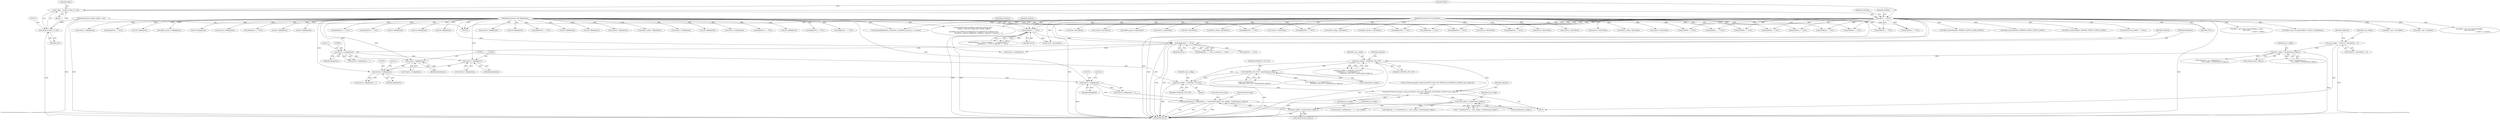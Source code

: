 digraph "0_Android_aeea52da00d210587fb3ed895de3d5f2e0264c88_9@API" {
"1001007" [label="(Call,memcpy((uint32_t *)pReplyData + 2, &sDualMicConfigs, num_configs * sizeof(channel_config_t)))"];
"1001009" [label="(Call,(uint32_t *)pReplyData)"];
"1001002" [label="(Call,(uint32_t *)pReplyData)"];
"1000980" [label="(Call,(uint32_t *)pReplyData)"];
"1000943" [label="(Call,(uint32_t *)pReplyData)"];
"1000863" [label="(Call,pReplyData == NULL)"];
"1000106" [label="(MethodParameterIn,void *pReplyData)"];
"1000852" [label="(Call,pCmdData == NULL)"];
"1000104" [label="(MethodParameterIn,void *pCmdData)"];
"1000117" [label="(Call,effect == NULL)"];
"1000109" [label="(Call,* effect = (preproc_effect_t *) self)"];
"1000111" [label="(Call,(preproc_effect_t *) self)"];
"1000101" [label="(MethodParameterIn,effect_handle_t  self)"];
"1000968" [label="(Call,(uint32_t *)pReplyData)"];
"1001015" [label="(Call,num_configs * sizeof(channel_config_t))"];
"1000995" [label="(Call,num_configs * sizeof(channel_config_t))"];
"1000984" [label="(Call,ALOGV(\"PreProcessingFx_Command EFFECT_CMD_GET_FEATURE_SUPPORTED_CONFIGS num config %d\",\n                  num_configs))"];
"1000950" [label="(Call,num_configs < CHANNEL_CFG_CNT)"];
"1000928" [label="(Call,num_configs * sizeof(channel_config_t))"];
"1000911" [label="(Call,num_configs = *((uint32_t *)pCmdData + 1))"];
"1000975" [label="(Call,num_configs = CHANNEL_CFG_CNT)"];
"1000961" [label="(Call,CHANNEL_CFG_CNT * sizeof(channel_config_t))"];
"1001017" [label="(Call,sizeof(channel_config_t))"];
"1000979" [label="(Call,*(uint32_t *)pReplyData)"];
"1000851" [label="(Call,pCmdData == NULL|| cmdSize != 2 * sizeof(uint32_t) ||\n                    pReplyData == NULL || replySize == NULL)"];
"1001005" [label="(Literal,1)"];
"1000116" [label="(ControlStructure,if (effect == NULL))"];
"1000478" [label="(Call,pReplyData == NULL)"];
"1000393" [label="(Call,(effect_param_t *)pCmdData)"];
"1000946" [label="(Literal,1)"];
"1000915" [label="(Call,(uint32_t *)pCmdData)"];
"1000923" [label="(Call,2 * sizeof(uint32_t) +\n                              num_configs * sizeof(channel_config_t))"];
"1000303" [label="(Call,(int *)pReplyData)"];
"1000950" [label="(Call,num_configs < CHANNEL_CFG_CNT)"];
"1000107" [label="(Block,)"];
"1000125" [label="(Identifier,cmdCode)"];
"1000656" [label="(Call,(bool *)pCmdData)"];
"1000437" [label="(Call,effect->ops->get_parameter(effect, p->data,\n &p->vsize,\n                                                       p->data + voffset))"];
"1000899" [label="(Call,(uint32_t *)pReplyData)"];
"1000963" [label="(Call,sizeof(channel_config_t))"];
"1000407" [label="(Call,(effect_param_t *)pReplyData)"];
"1000795" [label="(Call,pReplyData == NULL)"];
"1000854" [label="(Identifier,NULL)"];
"1000396" [label="(Call,memcpy(pReplyData, pCmdData, sizeof(effect_param_t) + p->psize))"];
"1000930" [label="(Call,sizeof(channel_config_t))"];
"1001004" [label="(Identifier,pReplyData)"];
"1000278" [label="(Call,pCmdData == NULL)"];
"1000614" [label="(Call,effect->ops->set_device(effect, *(uint32_t *)pCmdData))"];
"1000344" [label="(Call,(effect_config_t *)pCmdData)"];
"1001134" [label="(Call,pCmdData == NULL)"];
"1000853" [label="(Identifier,pCmdData)"];
"1001224" [label="(Call,(uint32_t *)pCmdData)"];
"1000101" [label="(MethodParameterIn,effect_handle_t  self)"];
"1000212" [label="(Call,(effect_config_t *)pCmdData)"];
"1000356" [label="(Call,effect->ops->reset(effect))"];
"1000495" [label="(Call,(effect_param_t *) pCmdData)"];
"1000982" [label="(Identifier,pReplyData)"];
"1000228" [label="(Call,(int *)pReplyData)"];
"1000594" [label="(Call,pCmdData == NULL)"];
"1001012" [label="(Literal,2)"];
"1000118" [label="(Identifier,effect)"];
"1001104" [label="(Call,(uint32_t *)pReplyData)"];
"1000123" [label="(Identifier,EINVAL)"];
"1000974" [label="(Block,)"];
"1000374" [label="(Call,pReplyData == NULL)"];
"1000104" [label="(MethodParameterIn,void *pCmdData)"];
"1000867" [label="(Identifier,replySize)"];
"1001007" [label="(Call,memcpy((uint32_t *)pReplyData + 2, &sDualMicConfigs, num_configs * sizeof(channel_config_t)))"];
"1000243" [label="(Call,(int *)pReplyData)"];
"1000961" [label="(Call,CHANNEL_CFG_CNT * sizeof(channel_config_t))"];
"1000913" [label="(Call,*((uint32_t *)pCmdData + 1))"];
"1000863" [label="(Call,pReplyData == NULL)"];
"1000865" [label="(Identifier,NULL)"];
"1000986" [label="(Identifier,num_configs)"];
"1000541" [label="(Call,pReplyData == NULL)"];
"1000968" [label="(Call,(uint32_t *)pReplyData)"];
"1001019" [label="(ControlStructure,break;)"];
"1000205" [label="(Call,(int *)pReplyData)"];
"1001039" [label="(Call,pReplyData == NULL)"];
"1000714" [label="(Call,pCmdData == NULL)"];
"1000862" [label="(Call,pReplyData == NULL || replySize == NULL)"];
"1000842" [label="(Block,)"];
"1000617" [label="(Call,(uint32_t *)pCmdData)"];
"1000149" [label="(Call,effect->ops->init(effect))"];
"1000363" [label="(Call,pCmdData == NULL)"];
"1000523" [label="(Call,effect->ops->set_parameter(effect,\n (void *)p->data,\n                                                                p->data + p->psize))"];
"1001295" [label="(MethodReturn,int)"];
"1001064" [label="(Call,(uint32_t *)pCmdData)"];
"1000287" [label="(Call,pReplyData == NULL)"];
"1000557" [label="(Call,(int *)pReplyData)"];
"1000989" [label="(Identifier,replySize)"];
"1000975" [label="(Call,num_configs = CHANNEL_CFG_CNT)"];
"1000117" [label="(Call,effect == NULL)"];
"1000949" [label="(Call,num_configs < CHANNEL_CFG_CNT ||\n *replySize < (2 * sizeof(uint32_t) +\n                                     CHANNEL_CFG_CNT * sizeof(channel_config_t)))"];
"1000119" [label="(Identifier,NULL)"];
"1001159" [label="(Call,ALOGE(\"PreProcessingFx_Command cmdCode Case: \"\n \"EFFECT_CMD_SET_FEATURE_CONFIG: ERROR\n\"\n \"pCmdData %p cmdSize %d pReplyData %p replySize %p *replySize %d\",\n                        pCmdData, cmdSize, pReplyData, replySize, replySize ? *replySize : -1))"];
"1000912" [label="(Identifier,num_configs)"];
"1000520" [label="(Call,(int *)pReplyData)"];
"1000999" [label="(Call,*((uint32_t *)pReplyData + 1) = num_configs)"];
"1000111" [label="(Call,(preproc_effect_t *) self)"];
"1000852" [label="(Call,pCmdData == NULL)"];
"1001001" [label="(Call,(uint32_t *)pReplyData + 1)"];
"1000786" [label="(Call,(int *)pReplyData)"];
"1001030" [label="(Call,pCmdData == NULL)"];
"1000130" [label="(Call,pReplyData == NULL)"];
"1000628" [label="(Call,pCmdData == NULL)"];
"1000109" [label="(Call,* effect = (preproc_effect_t *) self)"];
"1000942" [label="(Call,(uint32_t *)pReplyData + 1)"];
"1001202" [label="(Call,(uint32_t *)pCmdData)"];
"1000922" [label="(Identifier,replySize)"];
"1001075" [label="(Call,(uint32_t *)pReplyData)"];
"1000956" [label="(Call,2 * sizeof(uint32_t) +\n                                     CHANNEL_CFG_CNT * sizeof(channel_config_t))"];
"1001259" [label="(Call,(uint32_t *)pCmdData)"];
"1000583" [label="(Call,(int *)pReplyData)"];
"1000567" [label="(Call,pReplyData == NULL)"];
"1000945" [label="(Identifier,pReplyData)"];
"1000310" [label="(Call,(effect_config_t *)pCmdData)"];
"1000110" [label="(Identifier,effect)"];
"1001146" [label="(Call,pReplyData == NULL)"];
"1000467" [label="(Call,pCmdData == NULL)"];
"1000987" [label="(Call,*replySize = 2 * sizeof(uint32_t) + num_configs * sizeof(channel_config_t))"];
"1000560" [label="(Call,Effect_SetState(effect, PREPROC_EFFECT_STATE_ACTIVE))"];
"1000866" [label="(Call,replySize == NULL)"];
"1000153" [label="(Call,(int *)pReplyData)"];
"1001002" [label="(Call,(uint32_t *)pReplyData)"];
"1000977" [label="(Identifier,CHANNEL_CFG_CNT)"];
"1000253" [label="(Call,pReplyData == NULL)"];
"1000586" [label="(Call,Effect_SetState(effect, PREPROC_EFFECT_STATE_CONFIG))"];
"1000995" [label="(Call,num_configs * sizeof(channel_config_t))"];
"1001009" [label="(Call,(uint32_t *)pReplyData)"];
"1001015" [label="(Call,num_configs * sizeof(channel_config_t))"];
"1000920" [label="(Call,*replySize < (2 * sizeof(uint32_t) +\n                              num_configs * sizeof(channel_config_t)))"];
"1000883" [label="(Call,(uint32_t *)pCmdData)"];
"1000246" [label="(Call,Effect_SetState(effect, PREPROC_EFFECT_STATE_CONFIG))"];
"1001183" [label="(Call,(uint32_t *)pCmdData)"];
"1000864" [label="(Identifier,pReplyData)"];
"1000953" [label="(Call,*replySize < (2 * sizeof(uint32_t) +\n                                     CHANNEL_CFG_CNT * sizeof(channel_config_t)))"];
"1000705" [label="(Call,(int *)pReplyData)"];
"1000911" [label="(Call,num_configs = *((uint32_t *)pCmdData + 1))"];
"1000976" [label="(Identifier,num_configs)"];
"1000326" [label="(Call,pReplyData == NULL)"];
"1000980" [label="(Call,(uint32_t *)pReplyData)"];
"1000984" [label="(Call,ALOGV(\"PreProcessingFx_Command EFFECT_CMD_GET_FEATURE_SUPPORTED_CONFIGS num config %d\",\n                  num_configs))"];
"1001272" [label="(Call,(uint32_t *)pReplyData)"];
"1000162" [label="(Call,pCmdData    == NULL)"];
"1000271" [label="(Call,(effect_config_t *)pReplyData)"];
"1001194" [label="(Call,(uint32_t *)pReplyData)"];
"1000967" [label="(Call,*(uint32_t *)pReplyData)"];
"1000836" [label="(Call,(int *)pReplyData)"];
"1000751" [label="(Call,(char *)pCmdData)"];
"1000990" [label="(Call,2 * sizeof(uint32_t) + num_configs * sizeof(channel_config_t))"];
"1001013" [label="(Call,&sDualMicConfigs)"];
"1001008" [label="(Call,(uint32_t *)pReplyData + 2)"];
"1001090" [label="(Call,(uint32_t *)pReplyData)"];
"1000857" [label="(Identifier,cmdSize)"];
"1001253" [label="(Call,(uint32_t *)pCmdData)"];
"1000962" [label="(Identifier,CHANNEL_CFG_CNT)"];
"1000928" [label="(Call,num_configs * sizeof(channel_config_t))"];
"1000943" [label="(Call,(uint32_t *)pReplyData)"];
"1000951" [label="(Identifier,num_configs)"];
"1001011" [label="(Identifier,pReplyData)"];
"1000113" [label="(Identifier,self)"];
"1000929" [label="(Identifier,num_configs)"];
"1000952" [label="(Identifier,CHANNEL_CFG_CNT)"];
"1000637" [label="(Call,pReplyData == NULL)"];
"1000985" [label="(Literal,\"PreProcessingFx_Command EFFECT_CMD_GET_FEATURE_SUPPORTED_CONFIGS num config %d\")"];
"1001016" [label="(Identifier,num_configs)"];
"1000316" [label="(Call,(int *)pReplyData)"];
"1000997" [label="(Call,sizeof(channel_config_t))"];
"1000718" [label="(Call,pReplyData == NULL)"];
"1000106" [label="(MethodParameterIn,void *pReplyData)"];
"1000970" [label="(Identifier,pReplyData)"];
"1000996" [label="(Identifier,num_configs)"];
"1000171" [label="(Call,pReplyData  == NULL)"];
"1001244" [label="(Call,(uint32_t *)pReplyData)"];
"1000955" [label="(Identifier,replySize)"];
"1001007" -> "1000842"  [label="AST: "];
"1001007" -> "1001015"  [label="CFG: "];
"1001008" -> "1001007"  [label="AST: "];
"1001013" -> "1001007"  [label="AST: "];
"1001015" -> "1001007"  [label="AST: "];
"1001019" -> "1001007"  [label="CFG: "];
"1001007" -> "1001295"  [label="DDG: "];
"1001007" -> "1001295"  [label="DDG: "];
"1001007" -> "1001295"  [label="DDG: "];
"1001007" -> "1001295"  [label="DDG: "];
"1001009" -> "1001007"  [label="DDG: "];
"1001015" -> "1001007"  [label="DDG: "];
"1001009" -> "1001008"  [label="AST: "];
"1001009" -> "1001011"  [label="CFG: "];
"1001010" -> "1001009"  [label="AST: "];
"1001011" -> "1001009"  [label="AST: "];
"1001012" -> "1001009"  [label="CFG: "];
"1001009" -> "1001295"  [label="DDG: "];
"1001009" -> "1001008"  [label="DDG: "];
"1001002" -> "1001009"  [label="DDG: "];
"1000106" -> "1001009"  [label="DDG: "];
"1001002" -> "1001001"  [label="AST: "];
"1001002" -> "1001004"  [label="CFG: "];
"1001003" -> "1001002"  [label="AST: "];
"1001004" -> "1001002"  [label="AST: "];
"1001005" -> "1001002"  [label="CFG: "];
"1001002" -> "1001001"  [label="DDG: "];
"1000980" -> "1001002"  [label="DDG: "];
"1000968" -> "1001002"  [label="DDG: "];
"1000106" -> "1001002"  [label="DDG: "];
"1000980" -> "1000979"  [label="AST: "];
"1000980" -> "1000982"  [label="CFG: "];
"1000981" -> "1000980"  [label="AST: "];
"1000982" -> "1000980"  [label="AST: "];
"1000979" -> "1000980"  [label="CFG: "];
"1000943" -> "1000980"  [label="DDG: "];
"1000106" -> "1000980"  [label="DDG: "];
"1000943" -> "1000942"  [label="AST: "];
"1000943" -> "1000945"  [label="CFG: "];
"1000944" -> "1000943"  [label="AST: "];
"1000945" -> "1000943"  [label="AST: "];
"1000946" -> "1000943"  [label="CFG: "];
"1000943" -> "1000942"  [label="DDG: "];
"1000863" -> "1000943"  [label="DDG: "];
"1000106" -> "1000943"  [label="DDG: "];
"1000943" -> "1000968"  [label="DDG: "];
"1000863" -> "1000862"  [label="AST: "];
"1000863" -> "1000865"  [label="CFG: "];
"1000864" -> "1000863"  [label="AST: "];
"1000865" -> "1000863"  [label="AST: "];
"1000867" -> "1000863"  [label="CFG: "];
"1000862" -> "1000863"  [label="CFG: "];
"1000863" -> "1001295"  [label="DDG: "];
"1000863" -> "1001295"  [label="DDG: "];
"1000863" -> "1000862"  [label="DDG: "];
"1000863" -> "1000862"  [label="DDG: "];
"1000106" -> "1000863"  [label="DDG: "];
"1000852" -> "1000863"  [label="DDG: "];
"1000863" -> "1000866"  [label="DDG: "];
"1000863" -> "1000899"  [label="DDG: "];
"1000106" -> "1000100"  [label="AST: "];
"1000106" -> "1001295"  [label="DDG: "];
"1000106" -> "1000130"  [label="DDG: "];
"1000106" -> "1000153"  [label="DDG: "];
"1000106" -> "1000171"  [label="DDG: "];
"1000106" -> "1000205"  [label="DDG: "];
"1000106" -> "1000228"  [label="DDG: "];
"1000106" -> "1000243"  [label="DDG: "];
"1000106" -> "1000253"  [label="DDG: "];
"1000106" -> "1000271"  [label="DDG: "];
"1000106" -> "1000287"  [label="DDG: "];
"1000106" -> "1000303"  [label="DDG: "];
"1000106" -> "1000316"  [label="DDG: "];
"1000106" -> "1000326"  [label="DDG: "];
"1000106" -> "1000374"  [label="DDG: "];
"1000106" -> "1000396"  [label="DDG: "];
"1000106" -> "1000407"  [label="DDG: "];
"1000106" -> "1000478"  [label="DDG: "];
"1000106" -> "1000520"  [label="DDG: "];
"1000106" -> "1000541"  [label="DDG: "];
"1000106" -> "1000557"  [label="DDG: "];
"1000106" -> "1000567"  [label="DDG: "];
"1000106" -> "1000583"  [label="DDG: "];
"1000106" -> "1000637"  [label="DDG: "];
"1000106" -> "1000705"  [label="DDG: "];
"1000106" -> "1000718"  [label="DDG: "];
"1000106" -> "1000786"  [label="DDG: "];
"1000106" -> "1000795"  [label="DDG: "];
"1000106" -> "1000836"  [label="DDG: "];
"1000106" -> "1000899"  [label="DDG: "];
"1000106" -> "1000968"  [label="DDG: "];
"1000106" -> "1001039"  [label="DDG: "];
"1000106" -> "1001075"  [label="DDG: "];
"1000106" -> "1001090"  [label="DDG: "];
"1000106" -> "1001104"  [label="DDG: "];
"1000106" -> "1001146"  [label="DDG: "];
"1000106" -> "1001159"  [label="DDG: "];
"1000106" -> "1001194"  [label="DDG: "];
"1000106" -> "1001244"  [label="DDG: "];
"1000106" -> "1001272"  [label="DDG: "];
"1000852" -> "1000851"  [label="AST: "];
"1000852" -> "1000854"  [label="CFG: "];
"1000853" -> "1000852"  [label="AST: "];
"1000854" -> "1000852"  [label="AST: "];
"1000857" -> "1000852"  [label="CFG: "];
"1000851" -> "1000852"  [label="CFG: "];
"1000852" -> "1001295"  [label="DDG: "];
"1000852" -> "1001295"  [label="DDG: "];
"1000852" -> "1000851"  [label="DDG: "];
"1000852" -> "1000851"  [label="DDG: "];
"1000104" -> "1000852"  [label="DDG: "];
"1000117" -> "1000852"  [label="DDG: "];
"1000852" -> "1000883"  [label="DDG: "];
"1000104" -> "1000100"  [label="AST: "];
"1000104" -> "1001295"  [label="DDG: "];
"1000104" -> "1000162"  [label="DDG: "];
"1000104" -> "1000212"  [label="DDG: "];
"1000104" -> "1000278"  [label="DDG: "];
"1000104" -> "1000310"  [label="DDG: "];
"1000104" -> "1000344"  [label="DDG: "];
"1000104" -> "1000363"  [label="DDG: "];
"1000104" -> "1000393"  [label="DDG: "];
"1000104" -> "1000396"  [label="DDG: "];
"1000104" -> "1000467"  [label="DDG: "];
"1000104" -> "1000495"  [label="DDG: "];
"1000104" -> "1000594"  [label="DDG: "];
"1000104" -> "1000617"  [label="DDG: "];
"1000104" -> "1000628"  [label="DDG: "];
"1000104" -> "1000656"  [label="DDG: "];
"1000104" -> "1000714"  [label="DDG: "];
"1000104" -> "1000751"  [label="DDG: "];
"1000104" -> "1000883"  [label="DDG: "];
"1000104" -> "1000915"  [label="DDG: "];
"1000104" -> "1001030"  [label="DDG: "];
"1000104" -> "1001064"  [label="DDG: "];
"1000104" -> "1001134"  [label="DDG: "];
"1000104" -> "1001159"  [label="DDG: "];
"1000104" -> "1001183"  [label="DDG: "];
"1000104" -> "1001202"  [label="DDG: "];
"1000104" -> "1001224"  [label="DDG: "];
"1000104" -> "1001253"  [label="DDG: "];
"1000104" -> "1001259"  [label="DDG: "];
"1000117" -> "1000116"  [label="AST: "];
"1000117" -> "1000119"  [label="CFG: "];
"1000118" -> "1000117"  [label="AST: "];
"1000119" -> "1000117"  [label="AST: "];
"1000123" -> "1000117"  [label="CFG: "];
"1000125" -> "1000117"  [label="CFG: "];
"1000117" -> "1001295"  [label="DDG: "];
"1000117" -> "1001295"  [label="DDG: "];
"1000117" -> "1001295"  [label="DDG: "];
"1000109" -> "1000117"  [label="DDG: "];
"1000117" -> "1000130"  [label="DDG: "];
"1000117" -> "1000149"  [label="DDG: "];
"1000117" -> "1000162"  [label="DDG: "];
"1000117" -> "1000246"  [label="DDG: "];
"1000117" -> "1000253"  [label="DDG: "];
"1000117" -> "1000278"  [label="DDG: "];
"1000117" -> "1000326"  [label="DDG: "];
"1000117" -> "1000356"  [label="DDG: "];
"1000117" -> "1000363"  [label="DDG: "];
"1000117" -> "1000437"  [label="DDG: "];
"1000117" -> "1000467"  [label="DDG: "];
"1000117" -> "1000523"  [label="DDG: "];
"1000117" -> "1000541"  [label="DDG: "];
"1000117" -> "1000560"  [label="DDG: "];
"1000117" -> "1000567"  [label="DDG: "];
"1000117" -> "1000586"  [label="DDG: "];
"1000117" -> "1000594"  [label="DDG: "];
"1000117" -> "1000614"  [label="DDG: "];
"1000117" -> "1000628"  [label="DDG: "];
"1000117" -> "1000714"  [label="DDG: "];
"1000117" -> "1000795"  [label="DDG: "];
"1000117" -> "1001030"  [label="DDG: "];
"1000117" -> "1001134"  [label="DDG: "];
"1000109" -> "1000107"  [label="AST: "];
"1000109" -> "1000111"  [label="CFG: "];
"1000110" -> "1000109"  [label="AST: "];
"1000111" -> "1000109"  [label="AST: "];
"1000118" -> "1000109"  [label="CFG: "];
"1000109" -> "1001295"  [label="DDG: "];
"1000111" -> "1000109"  [label="DDG: "];
"1000111" -> "1000113"  [label="CFG: "];
"1000112" -> "1000111"  [label="AST: "];
"1000113" -> "1000111"  [label="AST: "];
"1000111" -> "1001295"  [label="DDG: "];
"1000101" -> "1000111"  [label="DDG: "];
"1000101" -> "1000100"  [label="AST: "];
"1000101" -> "1001295"  [label="DDG: "];
"1000968" -> "1000967"  [label="AST: "];
"1000968" -> "1000970"  [label="CFG: "];
"1000969" -> "1000968"  [label="AST: "];
"1000970" -> "1000968"  [label="AST: "];
"1000967" -> "1000968"  [label="CFG: "];
"1001015" -> "1001017"  [label="CFG: "];
"1001016" -> "1001015"  [label="AST: "];
"1001017" -> "1001015"  [label="AST: "];
"1001015" -> "1001295"  [label="DDG: "];
"1000995" -> "1001015"  [label="DDG: "];
"1000995" -> "1000990"  [label="AST: "];
"1000995" -> "1000997"  [label="CFG: "];
"1000996" -> "1000995"  [label="AST: "];
"1000997" -> "1000995"  [label="AST: "];
"1000990" -> "1000995"  [label="CFG: "];
"1000995" -> "1000987"  [label="DDG: "];
"1000995" -> "1000990"  [label="DDG: "];
"1000984" -> "1000995"  [label="DDG: "];
"1000995" -> "1000999"  [label="DDG: "];
"1000984" -> "1000842"  [label="AST: "];
"1000984" -> "1000986"  [label="CFG: "];
"1000985" -> "1000984"  [label="AST: "];
"1000986" -> "1000984"  [label="AST: "];
"1000989" -> "1000984"  [label="CFG: "];
"1000984" -> "1001295"  [label="DDG: "];
"1000950" -> "1000984"  [label="DDG: "];
"1000975" -> "1000984"  [label="DDG: "];
"1000950" -> "1000949"  [label="AST: "];
"1000950" -> "1000952"  [label="CFG: "];
"1000951" -> "1000950"  [label="AST: "];
"1000952" -> "1000950"  [label="AST: "];
"1000955" -> "1000950"  [label="CFG: "];
"1000949" -> "1000950"  [label="CFG: "];
"1000950" -> "1001295"  [label="DDG: "];
"1000950" -> "1000949"  [label="DDG: "];
"1000950" -> "1000949"  [label="DDG: "];
"1000928" -> "1000950"  [label="DDG: "];
"1000950" -> "1000961"  [label="DDG: "];
"1000950" -> "1000975"  [label="DDG: "];
"1000928" -> "1000923"  [label="AST: "];
"1000928" -> "1000930"  [label="CFG: "];
"1000929" -> "1000928"  [label="AST: "];
"1000930" -> "1000928"  [label="AST: "];
"1000923" -> "1000928"  [label="CFG: "];
"1000928" -> "1001295"  [label="DDG: "];
"1000928" -> "1000920"  [label="DDG: "];
"1000928" -> "1000923"  [label="DDG: "];
"1000911" -> "1000928"  [label="DDG: "];
"1000911" -> "1000842"  [label="AST: "];
"1000911" -> "1000913"  [label="CFG: "];
"1000912" -> "1000911"  [label="AST: "];
"1000913" -> "1000911"  [label="AST: "];
"1000922" -> "1000911"  [label="CFG: "];
"1000911" -> "1001295"  [label="DDG: "];
"1000975" -> "1000974"  [label="AST: "];
"1000975" -> "1000977"  [label="CFG: "];
"1000976" -> "1000975"  [label="AST: "];
"1000977" -> "1000975"  [label="AST: "];
"1000981" -> "1000975"  [label="CFG: "];
"1000975" -> "1001295"  [label="DDG: "];
"1000961" -> "1000975"  [label="DDG: "];
"1000961" -> "1000956"  [label="AST: "];
"1000961" -> "1000963"  [label="CFG: "];
"1000962" -> "1000961"  [label="AST: "];
"1000963" -> "1000961"  [label="AST: "];
"1000956" -> "1000961"  [label="CFG: "];
"1000961" -> "1001295"  [label="DDG: "];
"1000961" -> "1000953"  [label="DDG: "];
"1000961" -> "1000956"  [label="DDG: "];
}
